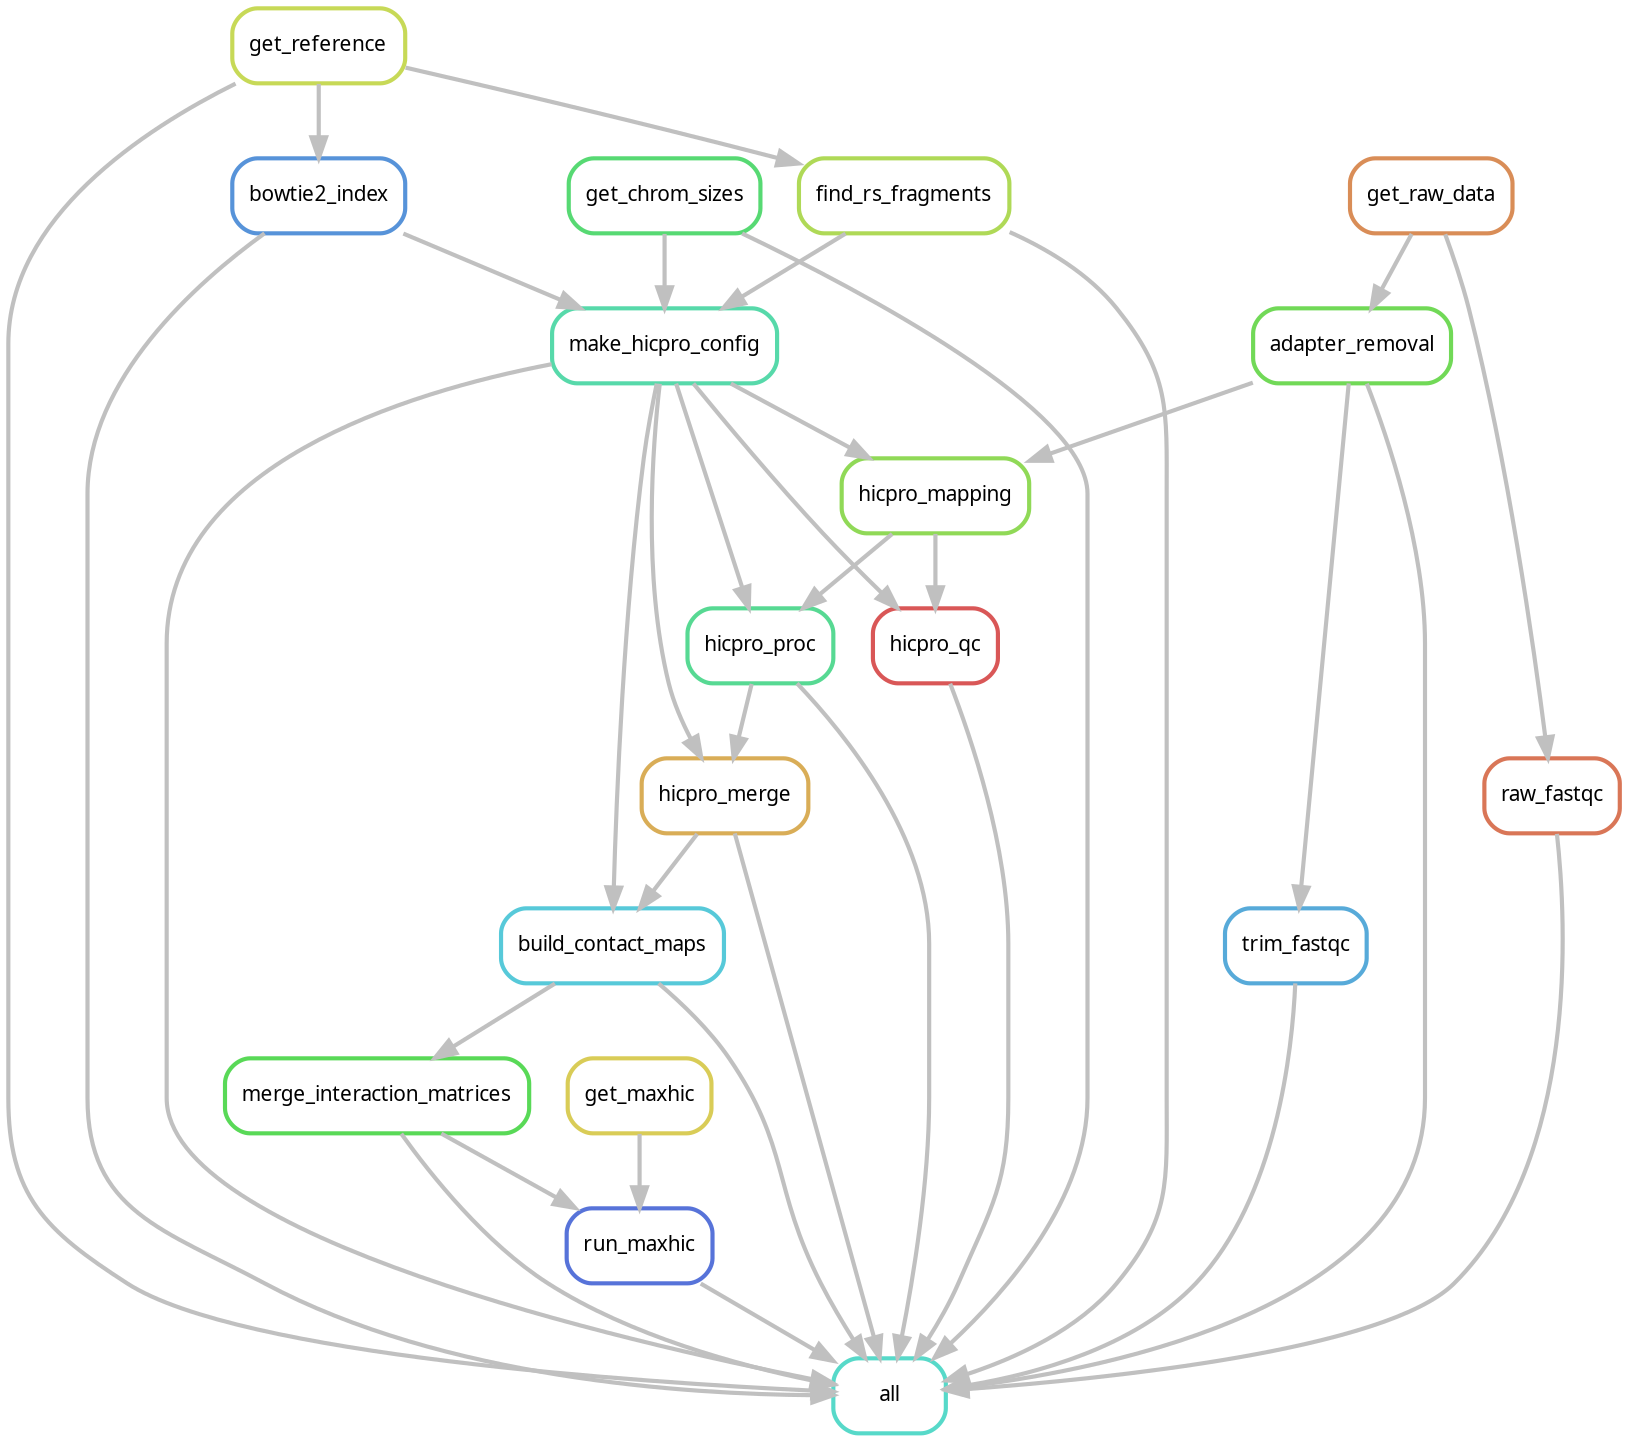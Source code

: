 digraph snakemake_dag {
    graph[bgcolor=white, margin=0];
    node[shape=box, style=rounded, fontname=sans,                 fontsize=10, penwidth=2];
    edge[penwidth=2, color=grey];
	0[label = "all", color = "0.48 0.6 0.85", style="rounded"];
	1[label = "build_contact_maps", color = "0.52 0.6 0.85", style="rounded"];
	2[label = "bowtie2_index", color = "0.59 0.6 0.85", style="rounded"];
	3[label = "trim_fastqc", color = "0.56 0.6 0.85", style="rounded"];
	4[label = "hicpro_merge", color = "0.11 0.6 0.85", style="rounded"];
	5[label = "run_maxhic", color = "0.63 0.6 0.85", style="rounded"];
	6[label = "adapter_removal", color = "0.30 0.6 0.85", style="rounded"];
	7[label = "hicpro_qc", color = "0.00 0.6 0.85", style="rounded"];
	8[label = "find_rs_fragments", color = "0.22 0.6 0.85", style="rounded"];
	9[label = "raw_fastqc", color = "0.04 0.6 0.85", style="rounded"];
	10[label = "get_reference", color = "0.19 0.6 0.85", style="rounded"];
	11[label = "merge_interaction_matrices", color = "0.33 0.6 0.85", style="rounded"];
	12[label = "hicpro_proc", color = "0.41 0.6 0.85", style="rounded"];
	13[label = "get_chrom_sizes", color = "0.37 0.6 0.85", style="rounded"];
	14[label = "make_hicpro_config", color = "0.44 0.6 0.85", style="rounded"];
	15[label = "get_maxhic", color = "0.15 0.6 0.85", style="rounded"];
	16[label = "get_raw_data", color = "0.07 0.6 0.85", style="rounded"];
	17[label = "hicpro_mapping", color = "0.26 0.6 0.85", style="rounded"];
	2 -> 0
	7 -> 0
	9 -> 0
	4 -> 0
	8 -> 0
	10 -> 0
	6 -> 0
	11 -> 0
	12 -> 0
	13 -> 0
	14 -> 0
	1 -> 0
	3 -> 0
	5 -> 0
	14 -> 1
	4 -> 1
	10 -> 2
	6 -> 3
	12 -> 4
	14 -> 4
	11 -> 5
	15 -> 5
	16 -> 6
	14 -> 7
	17 -> 7
	10 -> 8
	16 -> 9
	1 -> 11
	14 -> 12
	17 -> 12
	13 -> 14
	2 -> 14
	8 -> 14
	14 -> 17
	6 -> 17
}            
